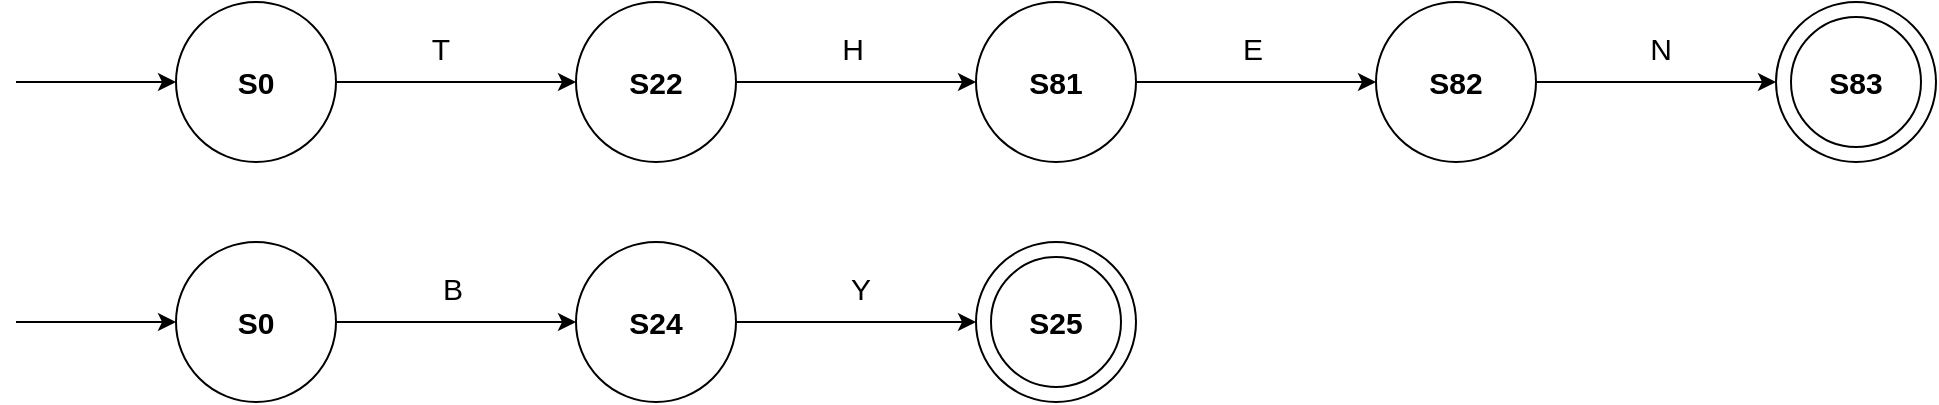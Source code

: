 <mxfile version="23.1.1" type="github">
  <diagram name="Page-1" id="Th-d8A-Kc5GLf_tCH1hj">
    <mxGraphModel dx="2195" dy="764" grid="1" gridSize="10" guides="1" tooltips="1" connect="1" arrows="1" fold="1" page="1" pageScale="1" pageWidth="850" pageHeight="1100" math="0" shadow="0">
      <root>
        <mxCell id="0" />
        <mxCell id="1" parent="0" />
        <mxCell id="EI8TxFtbWwYXlnXhcQiq-33" value="" style="ellipse;whiteSpace=wrap;html=1;aspect=fixed;" vertex="1" parent="1">
          <mxGeometry x="-390" y="290" width="80" height="80" as="geometry" />
        </mxCell>
        <mxCell id="EI8TxFtbWwYXlnXhcQiq-34" value="" style="ellipse;whiteSpace=wrap;html=1;aspect=fixed;" vertex="1" parent="1">
          <mxGeometry x="-590" y="290" width="80" height="80" as="geometry" />
        </mxCell>
        <mxCell id="EI8TxFtbWwYXlnXhcQiq-35" value="" style="endArrow=classic;html=1;rounded=0;entryX=0;entryY=0.5;entryDx=0;entryDy=0;" edge="1" parent="1">
          <mxGeometry width="50" height="50" relative="1" as="geometry">
            <mxPoint x="-670" y="330" as="sourcePoint" />
            <mxPoint x="-590" y="330" as="targetPoint" />
          </mxGeometry>
        </mxCell>
        <mxCell id="EI8TxFtbWwYXlnXhcQiq-36" value="" style="endArrow=classic;html=1;rounded=0;entryX=0;entryY=0.5;entryDx=0;entryDy=0;exitX=1;exitY=0.5;exitDx=0;exitDy=0;" edge="1" parent="1" source="EI8TxFtbWwYXlnXhcQiq-34" target="EI8TxFtbWwYXlnXhcQiq-33">
          <mxGeometry width="50" height="50" relative="1" as="geometry">
            <mxPoint x="-500" y="360" as="sourcePoint" />
            <mxPoint x="-380" y="360" as="targetPoint" />
          </mxGeometry>
        </mxCell>
        <mxCell id="EI8TxFtbWwYXlnXhcQiq-37" value="&lt;b style=&quot;font-size: 15px;&quot;&gt;S0&lt;/b&gt;" style="text;html=1;strokeColor=none;fillColor=none;align=center;verticalAlign=middle;whiteSpace=wrap;rounded=0;fontSize=15;" vertex="1" parent="1">
          <mxGeometry x="-580" y="315" width="60" height="30" as="geometry" />
        </mxCell>
        <mxCell id="EI8TxFtbWwYXlnXhcQiq-38" value="&lt;b&gt;&lt;font style=&quot;font-size: 15px;&quot;&gt;S24&lt;/font&gt;&lt;/b&gt;" style="text;html=1;strokeColor=none;fillColor=none;align=center;verticalAlign=middle;whiteSpace=wrap;rounded=0;" vertex="1" parent="1">
          <mxGeometry x="-380" y="315" width="60" height="30" as="geometry" />
        </mxCell>
        <mxCell id="EI8TxFtbWwYXlnXhcQiq-39" value="B" style="text;html=1;strokeColor=none;fillColor=none;align=center;verticalAlign=middle;whiteSpace=wrap;rounded=0;fontSize=15;" vertex="1" parent="1">
          <mxGeometry x="-504" y="297.5" width="105" height="30" as="geometry" />
        </mxCell>
        <mxCell id="EI8TxFtbWwYXlnXhcQiq-40" value="" style="ellipse;whiteSpace=wrap;html=1;aspect=fixed;" vertex="1" parent="1">
          <mxGeometry x="-190" y="290" width="80" height="80" as="geometry" />
        </mxCell>
        <mxCell id="EI8TxFtbWwYXlnXhcQiq-41" value="" style="ellipse;whiteSpace=wrap;html=1;aspect=fixed;" vertex="1" parent="1">
          <mxGeometry x="-182.5" y="297.5" width="65" height="65" as="geometry" />
        </mxCell>
        <mxCell id="EI8TxFtbWwYXlnXhcQiq-42" value="" style="endArrow=classic;html=1;rounded=0;entryX=0;entryY=0.5;entryDx=0;entryDy=0;exitX=1;exitY=0.5;exitDx=0;exitDy=0;" edge="1" parent="1" target="EI8TxFtbWwYXlnXhcQiq-40">
          <mxGeometry width="50" height="50" relative="1" as="geometry">
            <mxPoint x="-310" y="330" as="sourcePoint" />
            <mxPoint x="-180" y="360" as="targetPoint" />
          </mxGeometry>
        </mxCell>
        <mxCell id="EI8TxFtbWwYXlnXhcQiq-43" value="&lt;b&gt;&lt;font style=&quot;font-size: 15px;&quot;&gt;S25&lt;/font&gt;&lt;/b&gt;" style="text;html=1;strokeColor=none;fillColor=none;align=center;verticalAlign=middle;whiteSpace=wrap;rounded=0;" vertex="1" parent="1">
          <mxGeometry x="-180" y="315" width="60" height="30" as="geometry" />
        </mxCell>
        <mxCell id="EI8TxFtbWwYXlnXhcQiq-44" value="Y" style="text;html=1;strokeColor=none;fillColor=none;align=center;verticalAlign=middle;whiteSpace=wrap;rounded=0;fontSize=15;" vertex="1" parent="1">
          <mxGeometry x="-300" y="297.5" width="105" height="30" as="geometry" />
        </mxCell>
        <mxCell id="EI8TxFtbWwYXlnXhcQiq-45" value="" style="ellipse;whiteSpace=wrap;html=1;aspect=fixed;" vertex="1" parent="1">
          <mxGeometry x="10" y="170" width="80" height="80" as="geometry" />
        </mxCell>
        <mxCell id="EI8TxFtbWwYXlnXhcQiq-46" value="" style="ellipse;whiteSpace=wrap;html=1;aspect=fixed;" vertex="1" parent="1">
          <mxGeometry x="-390" y="170" width="80" height="80" as="geometry" />
        </mxCell>
        <mxCell id="EI8TxFtbWwYXlnXhcQiq-47" value="" style="endArrow=classic;html=1;rounded=0;entryX=0;entryY=0.5;entryDx=0;entryDy=0;exitX=1;exitY=0.5;exitDx=0;exitDy=0;" edge="1" parent="1" source="EI8TxFtbWwYXlnXhcQiq-57">
          <mxGeometry width="50" height="50" relative="1" as="geometry">
            <mxPoint x="-470" y="210" as="sourcePoint" />
            <mxPoint x="-390" y="210" as="targetPoint" />
          </mxGeometry>
        </mxCell>
        <mxCell id="EI8TxFtbWwYXlnXhcQiq-48" value="" style="endArrow=classic;html=1;rounded=0;entryX=0;entryY=0.5;entryDx=0;entryDy=0;exitX=1;exitY=0.5;exitDx=0;exitDy=0;" edge="1" parent="1" target="EI8TxFtbWwYXlnXhcQiq-45">
          <mxGeometry width="50" height="50" relative="1" as="geometry">
            <mxPoint x="-110" y="210" as="sourcePoint" />
            <mxPoint x="20" y="240" as="targetPoint" />
          </mxGeometry>
        </mxCell>
        <mxCell id="EI8TxFtbWwYXlnXhcQiq-49" value="&lt;b style=&quot;font-size: 15px;&quot;&gt;S22&lt;/b&gt;" style="text;html=1;strokeColor=none;fillColor=none;align=center;verticalAlign=middle;whiteSpace=wrap;rounded=0;fontSize=15;" vertex="1" parent="1">
          <mxGeometry x="-380" y="195" width="60" height="30" as="geometry" />
        </mxCell>
        <mxCell id="EI8TxFtbWwYXlnXhcQiq-50" value="&lt;b&gt;&lt;font style=&quot;font-size: 15px;&quot;&gt;S82&lt;/font&gt;&lt;/b&gt;" style="text;html=1;strokeColor=none;fillColor=none;align=center;verticalAlign=middle;whiteSpace=wrap;rounded=0;" vertex="1" parent="1">
          <mxGeometry x="20" y="195" width="60" height="30" as="geometry" />
        </mxCell>
        <mxCell id="EI8TxFtbWwYXlnXhcQiq-51" value="E" style="text;html=1;strokeColor=none;fillColor=none;align=center;verticalAlign=middle;whiteSpace=wrap;rounded=0;fontSize=15;" vertex="1" parent="1">
          <mxGeometry x="-104" y="177.5" width="105" height="30" as="geometry" />
        </mxCell>
        <mxCell id="EI8TxFtbWwYXlnXhcQiq-52" value="" style="ellipse;whiteSpace=wrap;html=1;aspect=fixed;" vertex="1" parent="1">
          <mxGeometry x="210" y="170" width="80" height="80" as="geometry" />
        </mxCell>
        <mxCell id="EI8TxFtbWwYXlnXhcQiq-53" value="" style="ellipse;whiteSpace=wrap;html=1;aspect=fixed;" vertex="1" parent="1">
          <mxGeometry x="217.5" y="177.5" width="65" height="65" as="geometry" />
        </mxCell>
        <mxCell id="EI8TxFtbWwYXlnXhcQiq-54" value="" style="endArrow=classic;html=1;rounded=0;entryX=0;entryY=0.5;entryDx=0;entryDy=0;exitX=1;exitY=0.5;exitDx=0;exitDy=0;" edge="1" parent="1" target="EI8TxFtbWwYXlnXhcQiq-52">
          <mxGeometry width="50" height="50" relative="1" as="geometry">
            <mxPoint x="90" y="210" as="sourcePoint" />
            <mxPoint x="220" y="240" as="targetPoint" />
          </mxGeometry>
        </mxCell>
        <mxCell id="EI8TxFtbWwYXlnXhcQiq-55" value="&lt;b&gt;&lt;font style=&quot;font-size: 15px;&quot;&gt;S83&lt;/font&gt;&lt;/b&gt;" style="text;html=1;strokeColor=none;fillColor=none;align=center;verticalAlign=middle;whiteSpace=wrap;rounded=0;" vertex="1" parent="1">
          <mxGeometry x="220" y="195" width="60" height="30" as="geometry" />
        </mxCell>
        <mxCell id="EI8TxFtbWwYXlnXhcQiq-56" value="N" style="text;html=1;strokeColor=none;fillColor=none;align=center;verticalAlign=middle;whiteSpace=wrap;rounded=0;fontSize=15;" vertex="1" parent="1">
          <mxGeometry x="100" y="177.5" width="105" height="30" as="geometry" />
        </mxCell>
        <mxCell id="EI8TxFtbWwYXlnXhcQiq-57" value="" style="ellipse;whiteSpace=wrap;html=1;aspect=fixed;" vertex="1" parent="1">
          <mxGeometry x="-590" y="170" width="80" height="80" as="geometry" />
        </mxCell>
        <mxCell id="EI8TxFtbWwYXlnXhcQiq-58" value="" style="endArrow=classic;html=1;rounded=0;entryX=0;entryY=0.5;entryDx=0;entryDy=0;" edge="1" parent="1">
          <mxGeometry width="50" height="50" relative="1" as="geometry">
            <mxPoint x="-670" y="210" as="sourcePoint" />
            <mxPoint x="-590" y="210" as="targetPoint" />
          </mxGeometry>
        </mxCell>
        <mxCell id="EI8TxFtbWwYXlnXhcQiq-59" value="&lt;b style=&quot;font-size: 15px;&quot;&gt;S0&lt;/b&gt;" style="text;html=1;strokeColor=none;fillColor=none;align=center;verticalAlign=middle;whiteSpace=wrap;rounded=0;fontSize=15;" vertex="1" parent="1">
          <mxGeometry x="-580" y="195" width="60" height="30" as="geometry" />
        </mxCell>
        <mxCell id="EI8TxFtbWwYXlnXhcQiq-60" value="T" style="text;html=1;strokeColor=none;fillColor=none;align=center;verticalAlign=middle;whiteSpace=wrap;rounded=0;fontSize=15;" vertex="1" parent="1">
          <mxGeometry x="-510" y="177.5" width="105" height="30" as="geometry" />
        </mxCell>
        <mxCell id="EI8TxFtbWwYXlnXhcQiq-61" value="" style="ellipse;whiteSpace=wrap;html=1;aspect=fixed;" vertex="1" parent="1">
          <mxGeometry x="-190" y="170" width="80" height="80" as="geometry" />
        </mxCell>
        <mxCell id="EI8TxFtbWwYXlnXhcQiq-62" value="" style="endArrow=classic;html=1;rounded=0;entryX=0;entryY=0.5;entryDx=0;entryDy=0;exitX=1;exitY=0.5;exitDx=0;exitDy=0;" edge="1" parent="1" target="EI8TxFtbWwYXlnXhcQiq-61">
          <mxGeometry width="50" height="50" relative="1" as="geometry">
            <mxPoint x="-310" y="210" as="sourcePoint" />
            <mxPoint x="-180" y="240" as="targetPoint" />
          </mxGeometry>
        </mxCell>
        <mxCell id="EI8TxFtbWwYXlnXhcQiq-63" value="&lt;b&gt;&lt;font style=&quot;font-size: 15px;&quot;&gt;S81&lt;/font&gt;&lt;/b&gt;" style="text;html=1;strokeColor=none;fillColor=none;align=center;verticalAlign=middle;whiteSpace=wrap;rounded=0;" vertex="1" parent="1">
          <mxGeometry x="-180" y="195" width="60" height="30" as="geometry" />
        </mxCell>
        <mxCell id="EI8TxFtbWwYXlnXhcQiq-64" value="H" style="text;html=1;strokeColor=none;fillColor=none;align=center;verticalAlign=middle;whiteSpace=wrap;rounded=0;fontSize=15;" vertex="1" parent="1">
          <mxGeometry x="-304" y="177.5" width="105" height="30" as="geometry" />
        </mxCell>
      </root>
    </mxGraphModel>
  </diagram>
</mxfile>
